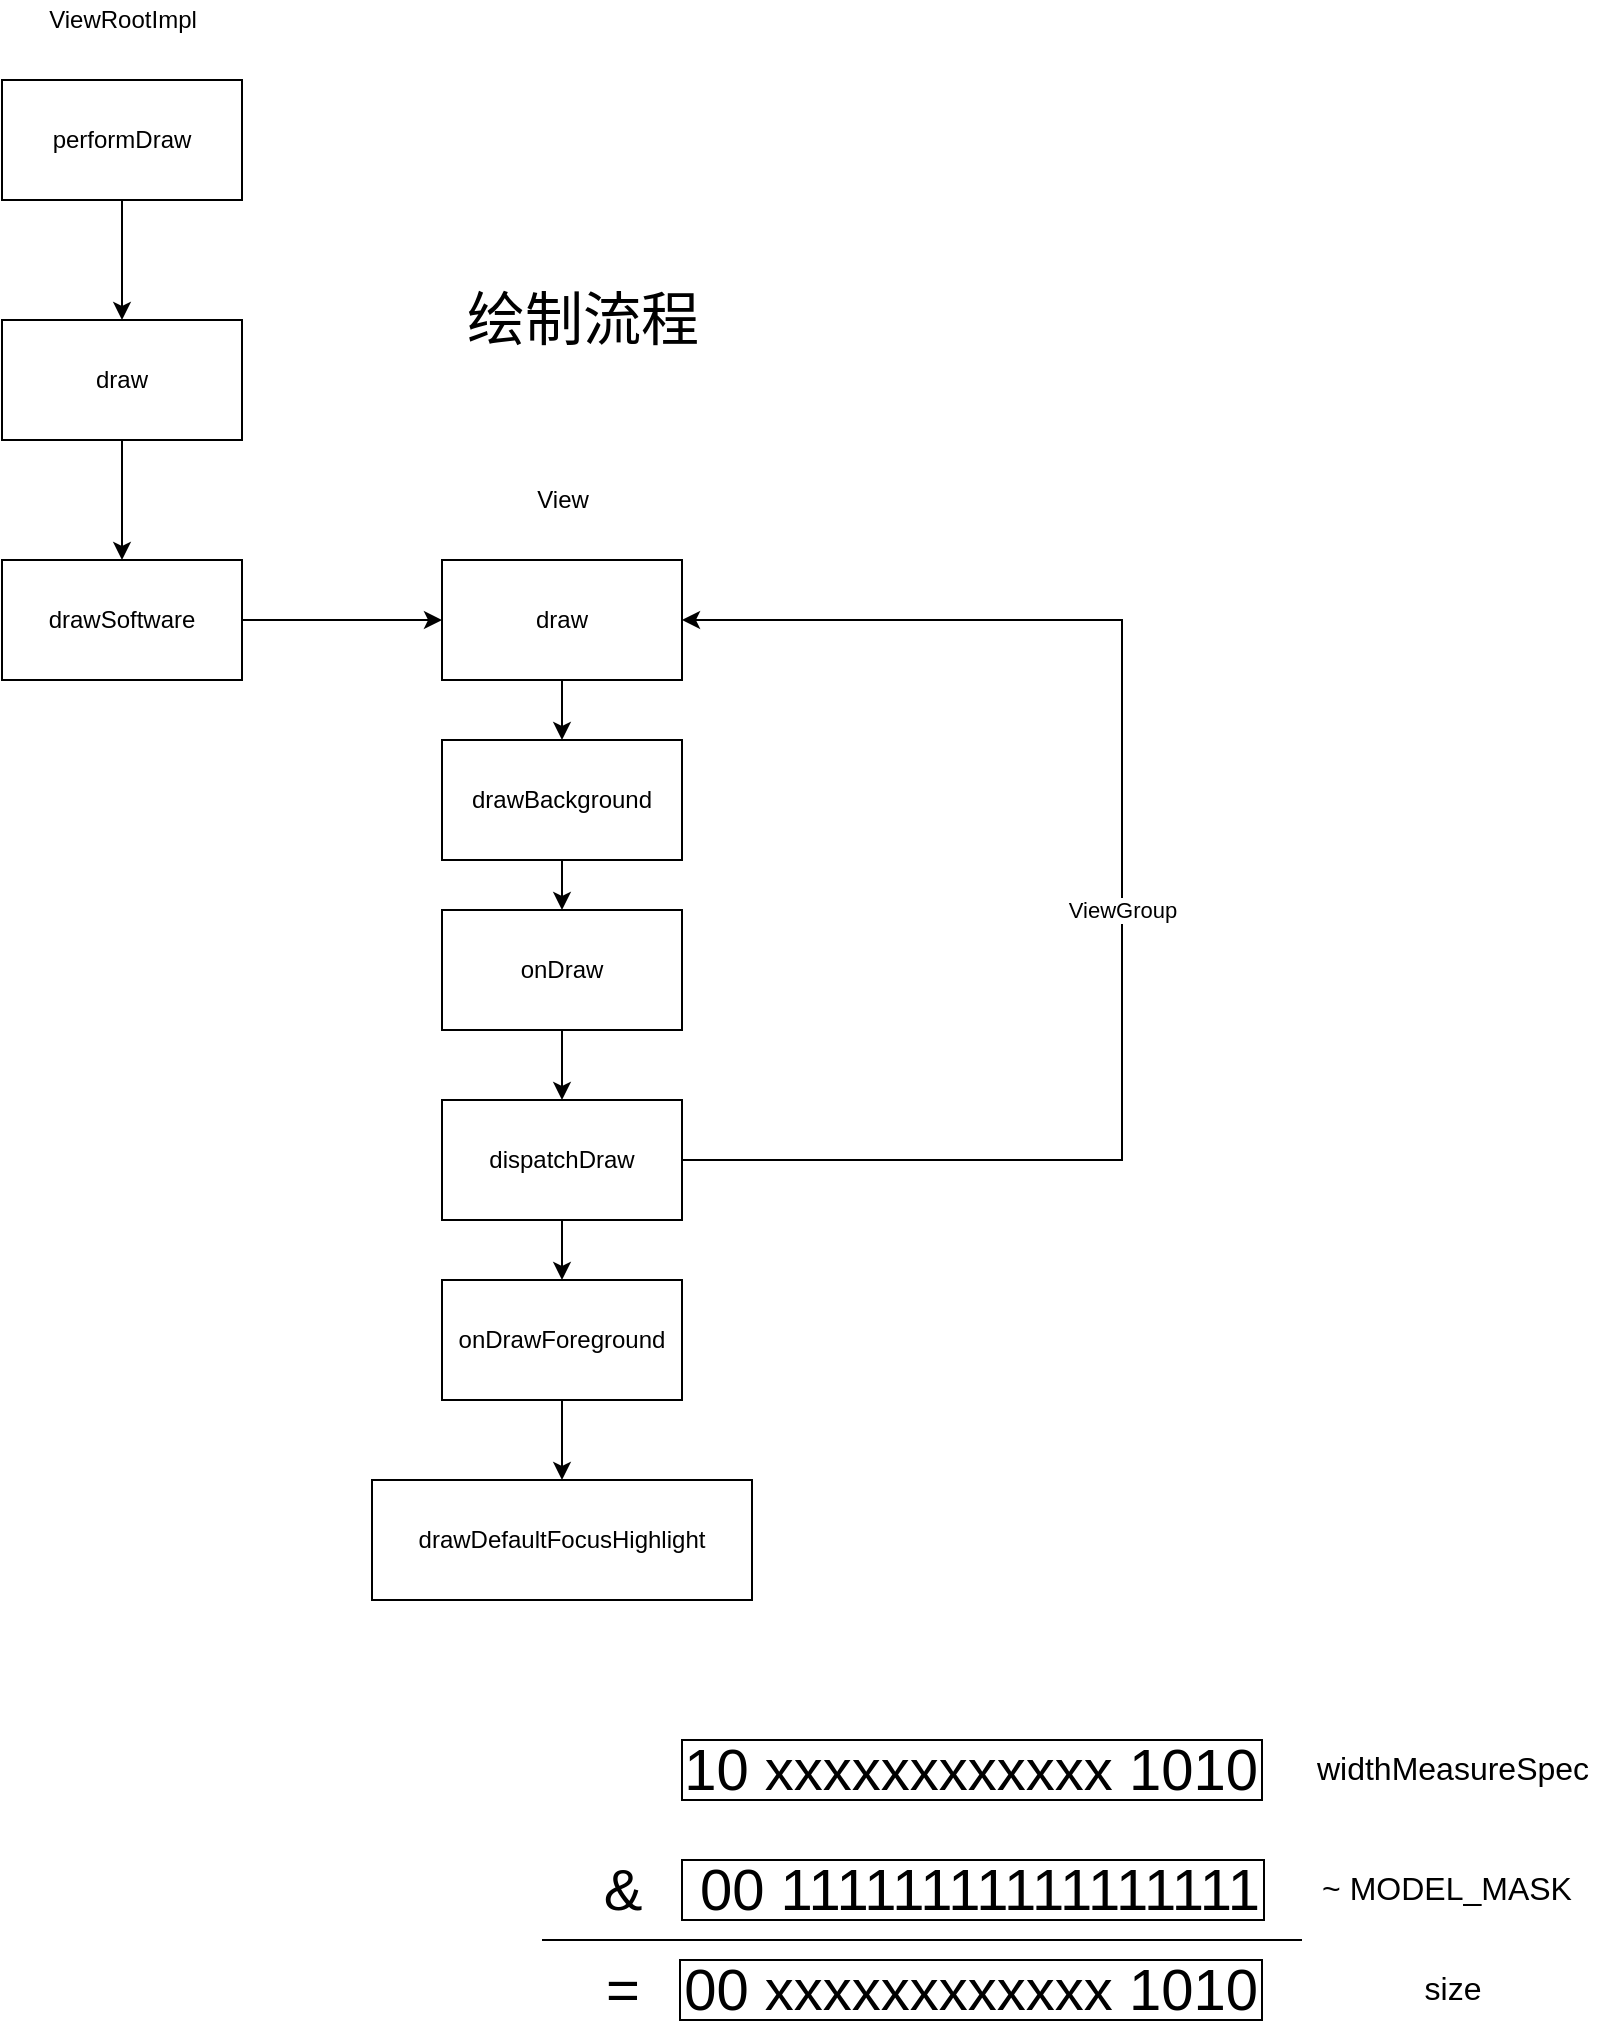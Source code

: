 <mxfile version="14.1.6" type="github">
  <diagram id="GuRzzckfyUOejNLo7lIA" name="第 1 页">
    <mxGraphModel dx="1056" dy="537" grid="1" gridSize="10" guides="1" tooltips="1" connect="1" arrows="1" fold="1" page="1" pageScale="1" pageWidth="827" pageHeight="1169" math="0" shadow="0">
      <root>
        <mxCell id="0" />
        <mxCell id="1" parent="0" />
        <mxCell id="YqwiJ9IUMlOhpW5BJJl_-5" style="edgeStyle=orthogonalEdgeStyle;rounded=0;orthogonalLoop=1;jettySize=auto;html=1;entryX=0.5;entryY=0;entryDx=0;entryDy=0;" edge="1" parent="1" source="YqwiJ9IUMlOhpW5BJJl_-1" target="YqwiJ9IUMlOhpW5BJJl_-3">
          <mxGeometry relative="1" as="geometry" />
        </mxCell>
        <mxCell id="YqwiJ9IUMlOhpW5BJJl_-1" value="performDraw" style="rounded=0;whiteSpace=wrap;html=1;" vertex="1" parent="1">
          <mxGeometry x="40" y="110" width="120" height="60" as="geometry" />
        </mxCell>
        <mxCell id="YqwiJ9IUMlOhpW5BJJl_-2" value="ViewRootImpl" style="text;html=1;align=center;verticalAlign=middle;resizable=0;points=[];autosize=1;" vertex="1" parent="1">
          <mxGeometry x="55" y="70" width="90" height="20" as="geometry" />
        </mxCell>
        <mxCell id="YqwiJ9IUMlOhpW5BJJl_-6" style="edgeStyle=orthogonalEdgeStyle;rounded=0;orthogonalLoop=1;jettySize=auto;html=1;entryX=0.5;entryY=0;entryDx=0;entryDy=0;" edge="1" parent="1" source="YqwiJ9IUMlOhpW5BJJl_-3" target="YqwiJ9IUMlOhpW5BJJl_-4">
          <mxGeometry relative="1" as="geometry" />
        </mxCell>
        <mxCell id="YqwiJ9IUMlOhpW5BJJl_-3" value="draw" style="rounded=0;whiteSpace=wrap;html=1;" vertex="1" parent="1">
          <mxGeometry x="40" y="230" width="120" height="60" as="geometry" />
        </mxCell>
        <mxCell id="YqwiJ9IUMlOhpW5BJJl_-8" style="edgeStyle=orthogonalEdgeStyle;rounded=0;orthogonalLoop=1;jettySize=auto;html=1;entryX=0;entryY=0.5;entryDx=0;entryDy=0;" edge="1" parent="1" source="YqwiJ9IUMlOhpW5BJJl_-4" target="YqwiJ9IUMlOhpW5BJJl_-7">
          <mxGeometry relative="1" as="geometry" />
        </mxCell>
        <mxCell id="YqwiJ9IUMlOhpW5BJJl_-4" value="drawSoftware" style="rounded=0;whiteSpace=wrap;html=1;" vertex="1" parent="1">
          <mxGeometry x="40" y="350" width="120" height="60" as="geometry" />
        </mxCell>
        <mxCell id="YqwiJ9IUMlOhpW5BJJl_-17" style="edgeStyle=orthogonalEdgeStyle;rounded=0;orthogonalLoop=1;jettySize=auto;html=1;entryX=0.5;entryY=0;entryDx=0;entryDy=0;" edge="1" parent="1" source="YqwiJ9IUMlOhpW5BJJl_-7" target="YqwiJ9IUMlOhpW5BJJl_-9">
          <mxGeometry relative="1" as="geometry" />
        </mxCell>
        <mxCell id="YqwiJ9IUMlOhpW5BJJl_-7" value="draw" style="rounded=0;whiteSpace=wrap;html=1;" vertex="1" parent="1">
          <mxGeometry x="260" y="350" width="120" height="60" as="geometry" />
        </mxCell>
        <mxCell id="YqwiJ9IUMlOhpW5BJJl_-18" value="" style="edgeStyle=orthogonalEdgeStyle;rounded=0;orthogonalLoop=1;jettySize=auto;html=1;" edge="1" parent="1" source="YqwiJ9IUMlOhpW5BJJl_-9" target="YqwiJ9IUMlOhpW5BJJl_-10">
          <mxGeometry relative="1" as="geometry" />
        </mxCell>
        <mxCell id="YqwiJ9IUMlOhpW5BJJl_-9" value="drawBackground" style="rounded=0;whiteSpace=wrap;html=1;" vertex="1" parent="1">
          <mxGeometry x="260" y="440" width="120" height="60" as="geometry" />
        </mxCell>
        <mxCell id="YqwiJ9IUMlOhpW5BJJl_-16" style="edgeStyle=orthogonalEdgeStyle;rounded=0;orthogonalLoop=1;jettySize=auto;html=1;entryX=0.5;entryY=0;entryDx=0;entryDy=0;" edge="1" parent="1" source="YqwiJ9IUMlOhpW5BJJl_-10" target="YqwiJ9IUMlOhpW5BJJl_-11">
          <mxGeometry relative="1" as="geometry" />
        </mxCell>
        <mxCell id="YqwiJ9IUMlOhpW5BJJl_-10" value="onDraw" style="rounded=0;whiteSpace=wrap;html=1;" vertex="1" parent="1">
          <mxGeometry x="260" y="525" width="120" height="60" as="geometry" />
        </mxCell>
        <mxCell id="YqwiJ9IUMlOhpW5BJJl_-15" style="edgeStyle=orthogonalEdgeStyle;rounded=0;orthogonalLoop=1;jettySize=auto;html=1;entryX=0.5;entryY=0;entryDx=0;entryDy=0;" edge="1" parent="1" source="YqwiJ9IUMlOhpW5BJJl_-11" target="YqwiJ9IUMlOhpW5BJJl_-12">
          <mxGeometry relative="1" as="geometry" />
        </mxCell>
        <mxCell id="YqwiJ9IUMlOhpW5BJJl_-19" style="edgeStyle=orthogonalEdgeStyle;rounded=0;orthogonalLoop=1;jettySize=auto;html=1;entryX=1;entryY=0.5;entryDx=0;entryDy=0;" edge="1" parent="1" source="YqwiJ9IUMlOhpW5BJJl_-11" target="YqwiJ9IUMlOhpW5BJJl_-7">
          <mxGeometry relative="1" as="geometry">
            <mxPoint x="590" y="380" as="targetPoint" />
            <Array as="points">
              <mxPoint x="600" y="650" />
              <mxPoint x="600" y="380" />
            </Array>
          </mxGeometry>
        </mxCell>
        <mxCell id="YqwiJ9IUMlOhpW5BJJl_-20" value="ViewGroup" style="edgeLabel;html=1;align=center;verticalAlign=middle;resizable=0;points=[];" vertex="1" connectable="0" parent="YqwiJ9IUMlOhpW5BJJl_-19">
          <mxGeometry x="-0.028" y="-4" relative="1" as="geometry">
            <mxPoint x="-4" as="offset" />
          </mxGeometry>
        </mxCell>
        <mxCell id="YqwiJ9IUMlOhpW5BJJl_-11" value="dispatchDraw" style="rounded=0;whiteSpace=wrap;html=1;" vertex="1" parent="1">
          <mxGeometry x="260" y="620" width="120" height="60" as="geometry" />
        </mxCell>
        <mxCell id="YqwiJ9IUMlOhpW5BJJl_-14" style="edgeStyle=orthogonalEdgeStyle;rounded=0;orthogonalLoop=1;jettySize=auto;html=1;entryX=0.5;entryY=0;entryDx=0;entryDy=0;" edge="1" parent="1" source="YqwiJ9IUMlOhpW5BJJl_-12" target="YqwiJ9IUMlOhpW5BJJl_-13">
          <mxGeometry relative="1" as="geometry" />
        </mxCell>
        <mxCell id="YqwiJ9IUMlOhpW5BJJl_-12" value="onDrawForeground" style="rounded=0;whiteSpace=wrap;html=1;" vertex="1" parent="1">
          <mxGeometry x="260" y="710" width="120" height="60" as="geometry" />
        </mxCell>
        <mxCell id="YqwiJ9IUMlOhpW5BJJl_-13" value="drawDefaultFocusHighlight" style="rounded=0;whiteSpace=wrap;html=1;" vertex="1" parent="1">
          <mxGeometry x="225" y="810" width="190" height="60" as="geometry" />
        </mxCell>
        <mxCell id="YqwiJ9IUMlOhpW5BJJl_-21" value="View" style="text;html=1;align=center;verticalAlign=middle;resizable=0;points=[];autosize=1;" vertex="1" parent="1">
          <mxGeometry x="300" y="310" width="40" height="20" as="geometry" />
        </mxCell>
        <mxCell id="YqwiJ9IUMlOhpW5BJJl_-22" value="绘制流程" style="text;html=1;align=center;verticalAlign=middle;resizable=0;points=[];autosize=1;fontSize=29;" vertex="1" parent="1">
          <mxGeometry x="265" y="210" width="130" height="40" as="geometry" />
        </mxCell>
        <mxCell id="YqwiJ9IUMlOhpW5BJJl_-23" value="10 xxxxxxxxxxxx 1010" style="rounded=0;whiteSpace=wrap;html=1;fontSize=29;align=right;" vertex="1" parent="1">
          <mxGeometry x="380" y="940" width="290" height="30" as="geometry" />
        </mxCell>
        <mxCell id="YqwiJ9IUMlOhpW5BJJl_-24" value="00 11111111111111111" style="rounded=0;whiteSpace=wrap;html=1;fontSize=29;align=right;" vertex="1" parent="1">
          <mxGeometry x="380" y="1000" width="291" height="30" as="geometry" />
        </mxCell>
        <mxCell id="YqwiJ9IUMlOhpW5BJJl_-25" value="&amp;amp;" style="text;html=1;align=center;verticalAlign=middle;resizable=0;points=[];autosize=1;fontSize=29;" vertex="1" parent="1">
          <mxGeometry x="335" y="995" width="30" height="40" as="geometry" />
        </mxCell>
        <mxCell id="YqwiJ9IUMlOhpW5BJJl_-26" value="" style="endArrow=none;html=1;fontSize=29;" edge="1" parent="1">
          <mxGeometry width="50" height="50" relative="1" as="geometry">
            <mxPoint x="310" y="1040" as="sourcePoint" />
            <mxPoint x="690" y="1040" as="targetPoint" />
          </mxGeometry>
        </mxCell>
        <mxCell id="YqwiJ9IUMlOhpW5BJJl_-27" value="00 xxxxxxxxxxxx 1010" style="rounded=0;whiteSpace=wrap;html=1;fontSize=29;align=right;" vertex="1" parent="1">
          <mxGeometry x="379" y="1050" width="291" height="30" as="geometry" />
        </mxCell>
        <mxCell id="YqwiJ9IUMlOhpW5BJJl_-28" value="=" style="text;html=1;align=center;verticalAlign=middle;resizable=0;points=[];autosize=1;fontSize=29;" vertex="1" parent="1">
          <mxGeometry x="335" y="1045" width="30" height="40" as="geometry" />
        </mxCell>
        <mxCell id="YqwiJ9IUMlOhpW5BJJl_-30" value="&lt;font style=&quot;font-size: 16px&quot;&gt;widthMeasureSpec&lt;/font&gt;" style="text;html=1;align=center;verticalAlign=middle;resizable=0;points=[];autosize=1;fontSize=29;" vertex="1" parent="1">
          <mxGeometry x="690" y="930" width="150" height="40" as="geometry" />
        </mxCell>
        <mxCell id="YqwiJ9IUMlOhpW5BJJl_-31" value="&lt;span style=&quot;font-size: 16px&quot;&gt;~ MODEL_MASK&lt;/span&gt;" style="text;html=1;align=center;verticalAlign=middle;resizable=0;points=[];autosize=1;fontSize=29;" vertex="1" parent="1">
          <mxGeometry x="692" y="990" width="140" height="40" as="geometry" />
        </mxCell>
        <mxCell id="YqwiJ9IUMlOhpW5BJJl_-33" value="&lt;span style=&quot;font-size: 16px&quot;&gt;size&lt;/span&gt;" style="text;html=1;align=center;verticalAlign=middle;resizable=0;points=[];autosize=1;fontSize=29;" vertex="1" parent="1">
          <mxGeometry x="745" y="1040" width="40" height="40" as="geometry" />
        </mxCell>
      </root>
    </mxGraphModel>
  </diagram>
</mxfile>
